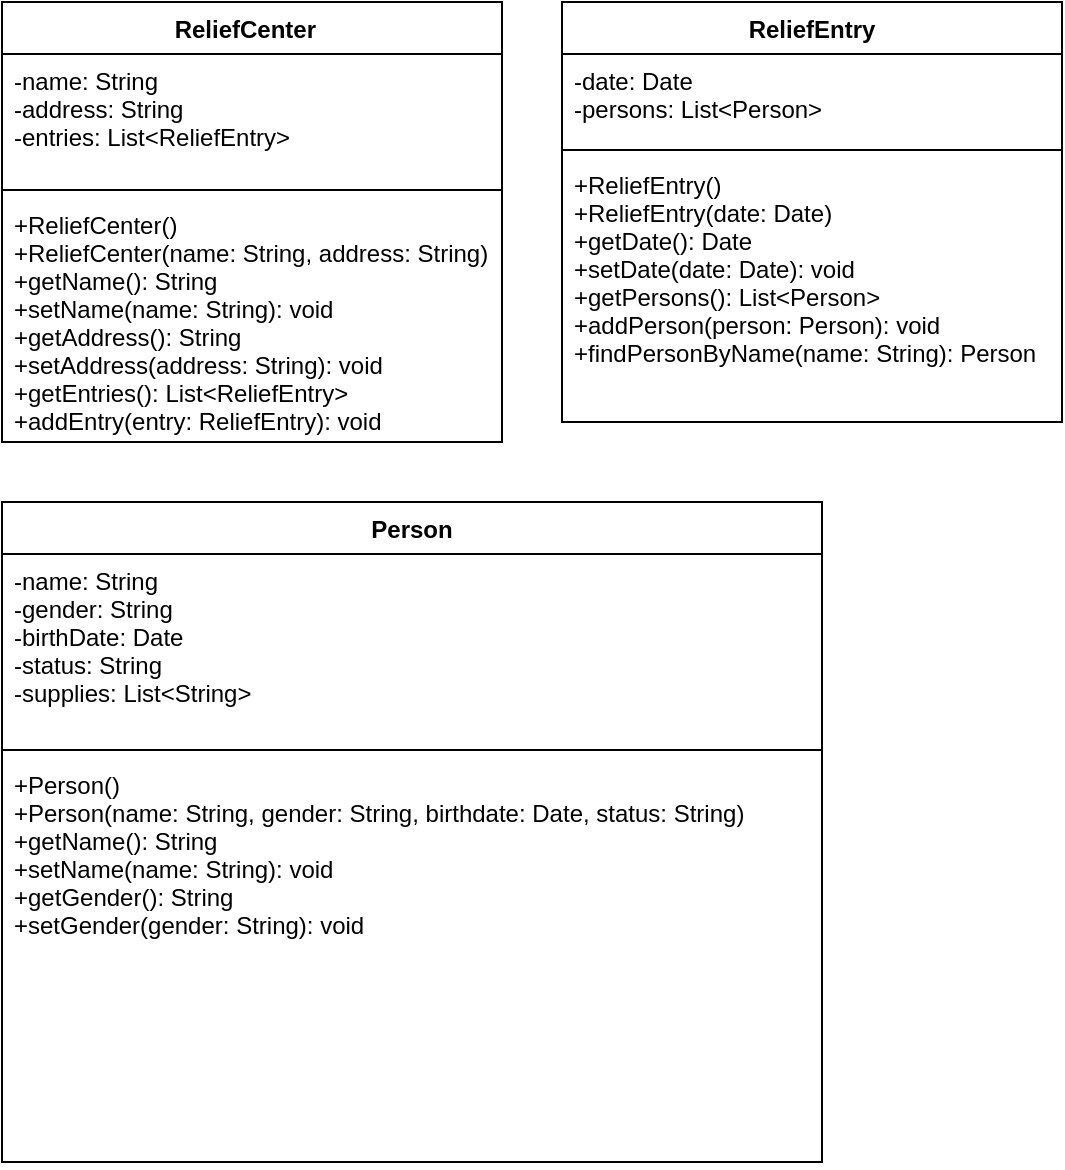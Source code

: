 <mxfile>
    <diagram id="S38P_l51MJCpwxmYoYfw" name="Page-1">
        <mxGraphModel dx="1354" dy="626" grid="1" gridSize="10" guides="1" tooltips="1" connect="1" arrows="1" fold="1" page="1" pageScale="1" pageWidth="850" pageHeight="1100" math="0" shadow="0">
            <root>
                <mxCell id="0"/>
                <mxCell id="1" parent="0"/>
                <mxCell id="15" value="ReliefCenter  " style="swimlane;fontStyle=1;align=center;verticalAlign=top;childLayout=stackLayout;horizontal=1;startSize=26;horizontalStack=0;resizeParent=1;resizeParentMax=0;resizeLast=0;collapsible=1;marginBottom=0;" vertex="1" parent="1">
                    <mxGeometry x="40" y="40" width="250" height="220" as="geometry"/>
                </mxCell>
                <mxCell id="16" value="-name: String&#10;-address: String&#10;-entries: List&lt;ReliefEntry&gt;" style="text;strokeColor=none;fillColor=none;align=left;verticalAlign=top;spacingLeft=4;spacingRight=4;overflow=hidden;rotatable=0;points=[[0,0.5],[1,0.5]];portConstraint=eastwest;" vertex="1" parent="15">
                    <mxGeometry y="26" width="250" height="64" as="geometry"/>
                </mxCell>
                <mxCell id="17" value="" style="line;strokeWidth=1;fillColor=none;align=left;verticalAlign=middle;spacingTop=-1;spacingLeft=3;spacingRight=3;rotatable=0;labelPosition=right;points=[];portConstraint=eastwest;strokeColor=inherit;" vertex="1" parent="15">
                    <mxGeometry y="90" width="250" height="8" as="geometry"/>
                </mxCell>
                <mxCell id="18" value="+ReliefCenter()&#10;+ReliefCenter(name: String, address: String)&#10;+getName(): String&#10;+setName(name: String): void&#10;+getAddress(): String&#10;+setAddress(address: String): void&#10;+getEntries(): List&lt;ReliefEntry&gt;&#10;+addEntry(entry: ReliefEntry): void" style="text;strokeColor=none;fillColor=none;align=left;verticalAlign=top;spacingLeft=4;spacingRight=4;overflow=hidden;rotatable=0;points=[[0,0.5],[1,0.5]];portConstraint=eastwest;" vertex="1" parent="15">
                    <mxGeometry y="98" width="250" height="122" as="geometry"/>
                </mxCell>
                <mxCell id="19" value="ReliefEntry" style="swimlane;fontStyle=1;align=center;verticalAlign=top;childLayout=stackLayout;horizontal=1;startSize=26;horizontalStack=0;resizeParent=1;resizeParentMax=0;resizeLast=0;collapsible=1;marginBottom=0;" vertex="1" parent="1">
                    <mxGeometry x="320" y="40" width="250" height="210" as="geometry"/>
                </mxCell>
                <mxCell id="20" value="-date: Date&#10;-persons: List&lt;Person&gt;" style="text;strokeColor=none;fillColor=none;align=left;verticalAlign=top;spacingLeft=4;spacingRight=4;overflow=hidden;rotatable=0;points=[[0,0.5],[1,0.5]];portConstraint=eastwest;" vertex="1" parent="19">
                    <mxGeometry y="26" width="250" height="44" as="geometry"/>
                </mxCell>
                <mxCell id="21" value="" style="line;strokeWidth=1;fillColor=none;align=left;verticalAlign=middle;spacingTop=-1;spacingLeft=3;spacingRight=3;rotatable=0;labelPosition=right;points=[];portConstraint=eastwest;strokeColor=inherit;" vertex="1" parent="19">
                    <mxGeometry y="70" width="250" height="8" as="geometry"/>
                </mxCell>
                <mxCell id="22" value="+ReliefEntry()&#10;+ReliefEntry(date: Date)&#10;+getDate(): Date&#10;+setDate(date: Date): void&#10;+getPersons(): List&lt;Person&gt;&#10;+addPerson(person: Person): void&#10;+findPersonByName(name: String): Person" style="text;strokeColor=none;fillColor=none;align=left;verticalAlign=top;spacingLeft=4;spacingRight=4;overflow=hidden;rotatable=0;points=[[0,0.5],[1,0.5]];portConstraint=eastwest;" vertex="1" parent="19">
                    <mxGeometry y="78" width="250" height="132" as="geometry"/>
                </mxCell>
                <mxCell id="23" value="Person" style="swimlane;fontStyle=1;align=center;verticalAlign=top;childLayout=stackLayout;horizontal=1;startSize=26;horizontalStack=0;resizeParent=1;resizeParentMax=0;resizeLast=0;collapsible=1;marginBottom=0;" vertex="1" parent="1">
                    <mxGeometry x="40" y="290" width="410" height="330" as="geometry"/>
                </mxCell>
                <mxCell id="24" value="-name: String&#10;-gender: String&#10;-birthDate: Date&#10;-status: String&#10;-supplies: List&lt;String&gt;" style="text;strokeColor=none;fillColor=none;align=left;verticalAlign=top;spacingLeft=4;spacingRight=4;overflow=hidden;rotatable=0;points=[[0,0.5],[1,0.5]];portConstraint=eastwest;" vertex="1" parent="23">
                    <mxGeometry y="26" width="410" height="94" as="geometry"/>
                </mxCell>
                <mxCell id="25" value="" style="line;strokeWidth=1;fillColor=none;align=left;verticalAlign=middle;spacingTop=-1;spacingLeft=3;spacingRight=3;rotatable=0;labelPosition=right;points=[];portConstraint=eastwest;strokeColor=inherit;" vertex="1" parent="23">
                    <mxGeometry y="120" width="410" height="8" as="geometry"/>
                </mxCell>
                <mxCell id="26" value="+Person()&#10;+Person(name: String, gender: String, birthdate: Date, status: String)&#10;+getName(): String&#10;+setName(name: String): void&#10;+getGender(): String&#10;+setGender(gender: String): void" style="text;strokeColor=none;fillColor=none;align=left;verticalAlign=top;spacingLeft=4;spacingRight=4;overflow=hidden;rotatable=0;points=[[0,0.5],[1,0.5]];portConstraint=eastwest;" vertex="1" parent="23">
                    <mxGeometry y="128" width="410" height="202" as="geometry"/>
                </mxCell>
            </root>
        </mxGraphModel>
    </diagram>
</mxfile>